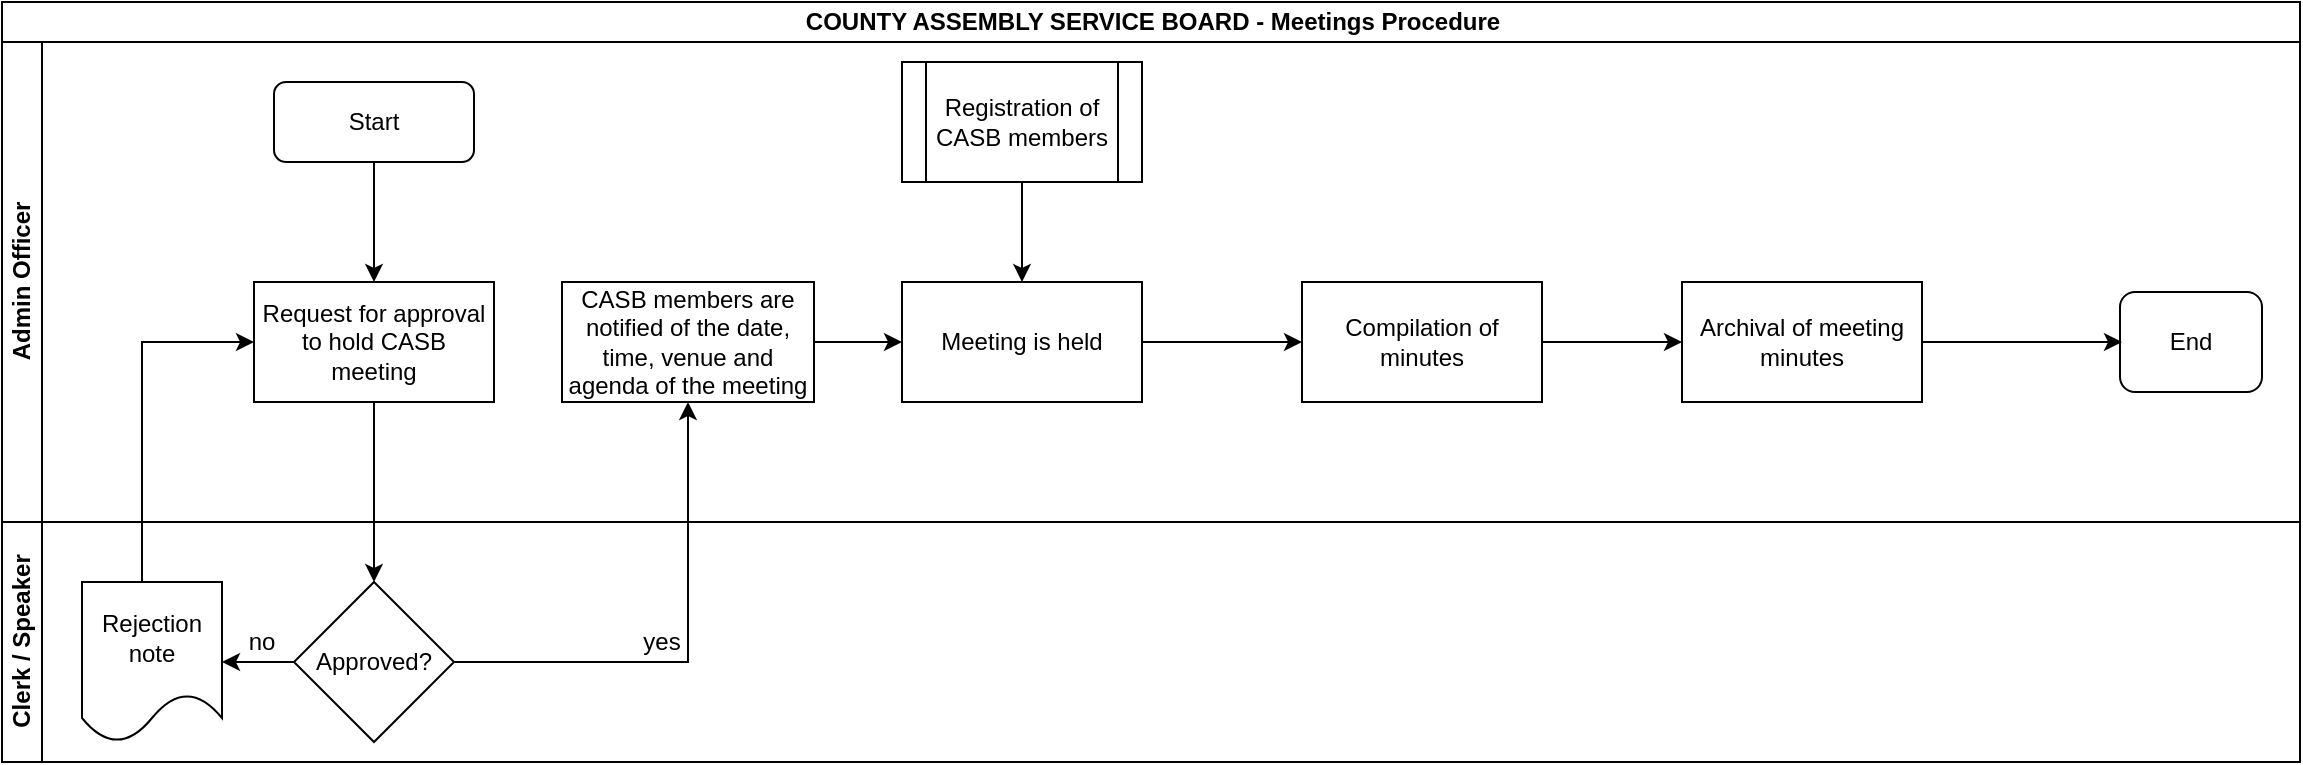 <mxfile version="13.7.7" type="github">
  <diagram id="3Ur64qbI0QYr7bcEWnp0" name="Page-1">
    <mxGraphModel dx="910" dy="487" grid="1" gridSize="10" guides="1" tooltips="1" connect="1" arrows="1" fold="1" page="1" pageScale="1" pageWidth="1169" pageHeight="827" math="0" shadow="0">
      <root>
        <mxCell id="0" />
        <mxCell id="1" parent="0" />
        <mxCell id="WXaYF9KilezGvIFoZw7Z-1" value="COUNTY ASSEMBLY SERVICE BOARD - Meetings Procedure" style="swimlane;html=1;childLayout=stackLayout;resizeParent=1;resizeParentMax=0;horizontal=1;startSize=20;horizontalStack=0;" vertex="1" parent="1">
          <mxGeometry x="20" y="60" width="1149" height="380" as="geometry" />
        </mxCell>
        <mxCell id="WXaYF9KilezGvIFoZw7Z-2" value="Admin Officer" style="swimlane;html=1;startSize=20;horizontal=0;" vertex="1" parent="WXaYF9KilezGvIFoZw7Z-1">
          <mxGeometry y="20" width="1149" height="240" as="geometry" />
        </mxCell>
        <mxCell id="WXaYF9KilezGvIFoZw7Z-22" value="Registration of CASB members" style="shape=process;whiteSpace=wrap;html=1;backgroundOutline=1;" vertex="1" parent="WXaYF9KilezGvIFoZw7Z-2">
          <mxGeometry x="450" y="10" width="120" height="60" as="geometry" />
        </mxCell>
        <mxCell id="WXaYF9KilezGvIFoZw7Z-5" value="Start" style="rounded=1;whiteSpace=wrap;html=1;" vertex="1" parent="WXaYF9KilezGvIFoZw7Z-2">
          <mxGeometry x="136" y="20" width="100" height="40" as="geometry" />
        </mxCell>
        <mxCell id="WXaYF9KilezGvIFoZw7Z-27" value="Archival of meeting minutes" style="whiteSpace=wrap;html=1;rounded=0;" vertex="1" parent="WXaYF9KilezGvIFoZw7Z-2">
          <mxGeometry x="840" y="120" width="120" height="60" as="geometry" />
        </mxCell>
        <mxCell id="WXaYF9KilezGvIFoZw7Z-20" value="Meeting is held" style="whiteSpace=wrap;html=1;rounded=0;" vertex="1" parent="WXaYF9KilezGvIFoZw7Z-2">
          <mxGeometry x="450" y="120" width="120" height="60" as="geometry" />
        </mxCell>
        <mxCell id="WXaYF9KilezGvIFoZw7Z-17" value="CASB members are notified of the date, time, venue and agenda of the meeting" style="whiteSpace=wrap;html=1;rounded=0;" vertex="1" parent="WXaYF9KilezGvIFoZw7Z-2">
          <mxGeometry x="280" y="120" width="126" height="60" as="geometry" />
        </mxCell>
        <mxCell id="WXaYF9KilezGvIFoZw7Z-6" value="Request for approval to hold CASB meeting" style="rounded=0;whiteSpace=wrap;html=1;" vertex="1" parent="WXaYF9KilezGvIFoZw7Z-2">
          <mxGeometry x="126" y="120" width="120" height="60" as="geometry" />
        </mxCell>
        <mxCell id="WXaYF9KilezGvIFoZw7Z-9" value="" style="edgeStyle=orthogonalEdgeStyle;rounded=0;orthogonalLoop=1;jettySize=auto;html=1;entryX=0.5;entryY=0;entryDx=0;entryDy=0;" edge="1" parent="WXaYF9KilezGvIFoZw7Z-2" source="WXaYF9KilezGvIFoZw7Z-5" target="WXaYF9KilezGvIFoZw7Z-6">
          <mxGeometry relative="1" as="geometry">
            <mxPoint x="186" y="130" as="targetPoint" />
          </mxGeometry>
        </mxCell>
        <mxCell id="WXaYF9KilezGvIFoZw7Z-21" value="" style="edgeStyle=orthogonalEdgeStyle;rounded=0;orthogonalLoop=1;jettySize=auto;html=1;" edge="1" parent="WXaYF9KilezGvIFoZw7Z-2" source="WXaYF9KilezGvIFoZw7Z-17" target="WXaYF9KilezGvIFoZw7Z-20">
          <mxGeometry relative="1" as="geometry" />
        </mxCell>
        <mxCell id="WXaYF9KilezGvIFoZw7Z-24" value="" style="edgeStyle=orthogonalEdgeStyle;rounded=0;orthogonalLoop=1;jettySize=auto;html=1;entryX=0.5;entryY=0;entryDx=0;entryDy=0;" edge="1" parent="WXaYF9KilezGvIFoZw7Z-2" source="WXaYF9KilezGvIFoZw7Z-22" target="WXaYF9KilezGvIFoZw7Z-20">
          <mxGeometry relative="1" as="geometry">
            <mxPoint x="510" y="150" as="targetPoint" />
          </mxGeometry>
        </mxCell>
        <mxCell id="WXaYF9KilezGvIFoZw7Z-31" value="End" style="rounded=1;whiteSpace=wrap;html=1;" vertex="1" parent="WXaYF9KilezGvIFoZw7Z-2">
          <mxGeometry x="1059" y="125" width="71" height="50" as="geometry" />
        </mxCell>
        <mxCell id="WXaYF9KilezGvIFoZw7Z-3" value="Clerk / Speaker" style="swimlane;html=1;startSize=20;horizontal=0;" vertex="1" parent="WXaYF9KilezGvIFoZw7Z-1">
          <mxGeometry y="260" width="1149" height="120" as="geometry" />
        </mxCell>
        <mxCell id="WXaYF9KilezGvIFoZw7Z-16" value="no" style="text;html=1;strokeColor=none;fillColor=none;align=center;verticalAlign=middle;whiteSpace=wrap;rounded=0;" vertex="1" parent="WXaYF9KilezGvIFoZw7Z-3">
          <mxGeometry x="110" y="50" width="40" height="20" as="geometry" />
        </mxCell>
        <mxCell id="WXaYF9KilezGvIFoZw7Z-10" value="Approved?" style="rhombus;whiteSpace=wrap;html=1;rounded=0;" vertex="1" parent="WXaYF9KilezGvIFoZw7Z-3">
          <mxGeometry x="146" y="30" width="80" height="80" as="geometry" />
        </mxCell>
        <mxCell id="WXaYF9KilezGvIFoZw7Z-19" value="yes" style="text;html=1;strokeColor=none;fillColor=none;align=center;verticalAlign=middle;whiteSpace=wrap;rounded=0;" vertex="1" parent="WXaYF9KilezGvIFoZw7Z-3">
          <mxGeometry x="310" y="50" width="40" height="20" as="geometry" />
        </mxCell>
        <mxCell id="WXaYF9KilezGvIFoZw7Z-11" value="" style="edgeStyle=orthogonalEdgeStyle;rounded=0;orthogonalLoop=1;jettySize=auto;html=1;" edge="1" parent="WXaYF9KilezGvIFoZw7Z-1" source="WXaYF9KilezGvIFoZw7Z-6" target="WXaYF9KilezGvIFoZw7Z-10">
          <mxGeometry relative="1" as="geometry" />
        </mxCell>
        <mxCell id="WXaYF9KilezGvIFoZw7Z-18" value="" style="edgeStyle=orthogonalEdgeStyle;rounded=0;orthogonalLoop=1;jettySize=auto;html=1;" edge="1" parent="WXaYF9KilezGvIFoZw7Z-1" source="WXaYF9KilezGvIFoZw7Z-10" target="WXaYF9KilezGvIFoZw7Z-17">
          <mxGeometry relative="1" as="geometry" />
        </mxCell>
        <mxCell id="WXaYF9KilezGvIFoZw7Z-15" value="" style="edgeStyle=orthogonalEdgeStyle;rounded=0;orthogonalLoop=1;jettySize=auto;html=1;entryX=0;entryY=0.5;entryDx=0;entryDy=0;" edge="1" parent="1" source="WXaYF9KilezGvIFoZw7Z-12" target="WXaYF9KilezGvIFoZw7Z-6">
          <mxGeometry relative="1" as="geometry">
            <mxPoint x="95" y="260" as="targetPoint" />
            <Array as="points">
              <mxPoint x="90" y="230" />
            </Array>
          </mxGeometry>
        </mxCell>
        <mxCell id="WXaYF9KilezGvIFoZw7Z-12" value="Rejection note" style="shape=document;whiteSpace=wrap;html=1;boundedLbl=1;rounded=0;" vertex="1" parent="1">
          <mxGeometry x="60" y="350" width="70" height="80" as="geometry" />
        </mxCell>
        <mxCell id="WXaYF9KilezGvIFoZw7Z-13" value="" style="edgeStyle=orthogonalEdgeStyle;rounded=0;orthogonalLoop=1;jettySize=auto;html=1;" edge="1" parent="1" source="WXaYF9KilezGvIFoZw7Z-10" target="WXaYF9KilezGvIFoZw7Z-12">
          <mxGeometry relative="1" as="geometry" />
        </mxCell>
        <mxCell id="WXaYF9KilezGvIFoZw7Z-28" value="" style="edgeStyle=orthogonalEdgeStyle;rounded=0;orthogonalLoop=1;jettySize=auto;html=1;" edge="1" parent="1" source="WXaYF9KilezGvIFoZw7Z-25" target="WXaYF9KilezGvIFoZw7Z-27">
          <mxGeometry relative="1" as="geometry" />
        </mxCell>
        <mxCell id="WXaYF9KilezGvIFoZw7Z-25" value="Compilation of minutes" style="whiteSpace=wrap;html=1;rounded=0;" vertex="1" parent="1">
          <mxGeometry x="670" y="200" width="120" height="60" as="geometry" />
        </mxCell>
        <mxCell id="WXaYF9KilezGvIFoZw7Z-26" value="" style="edgeStyle=orthogonalEdgeStyle;rounded=0;orthogonalLoop=1;jettySize=auto;html=1;" edge="1" parent="1" source="WXaYF9KilezGvIFoZw7Z-20" target="WXaYF9KilezGvIFoZw7Z-25">
          <mxGeometry relative="1" as="geometry" />
        </mxCell>
        <mxCell id="WXaYF9KilezGvIFoZw7Z-30" value="" style="edgeStyle=orthogonalEdgeStyle;rounded=0;orthogonalLoop=1;jettySize=auto;html=1;" edge="1" parent="1" source="WXaYF9KilezGvIFoZw7Z-27">
          <mxGeometry relative="1" as="geometry">
            <mxPoint x="1080" y="230" as="targetPoint" />
          </mxGeometry>
        </mxCell>
      </root>
    </mxGraphModel>
  </diagram>
</mxfile>
